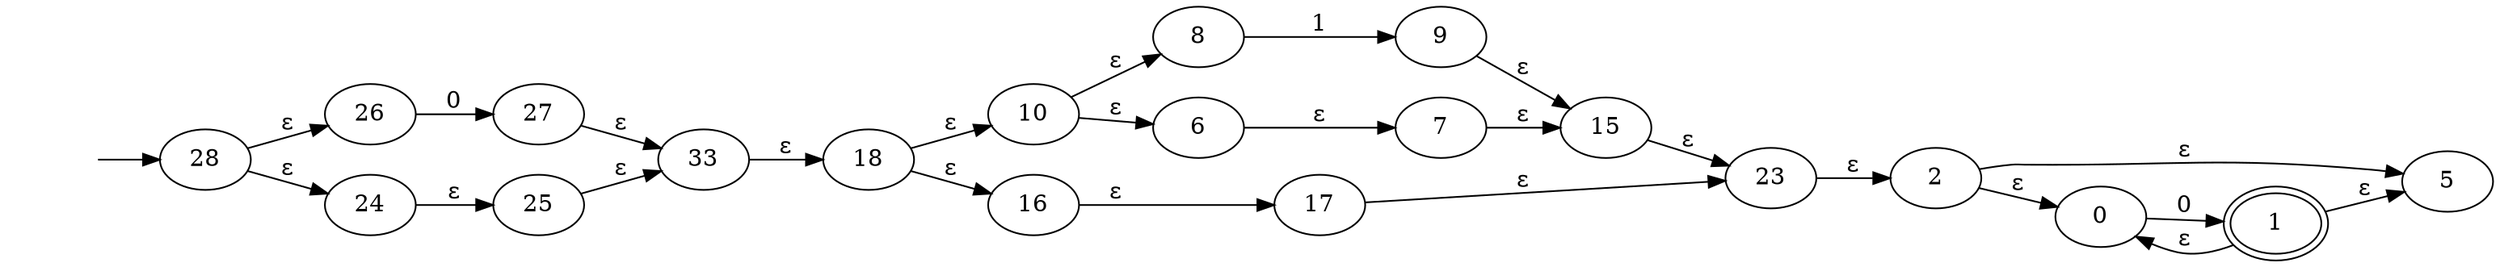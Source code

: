 digraph {
	graph [rankdir=LR]
	inicio [label="" shape=none]
	28
	inicio -> 28
	28 -> 26 [label="ε"]
	28 -> 24 [label="ε"]
	26
	26 -> 27 [label=0]
	24
	24 -> 25 [label="ε"]
	27
	27 -> 33 [label="ε"]
	25
	25 -> 33 [label="ε"]
	33
	33 -> 18 [label="ε"]
	18
	18 -> 10 [label="ε"]
	18 -> 16 [label="ε"]
	10
	10 -> 8 [label="ε"]
	10 -> 6 [label="ε"]
	16
	16 -> 17 [label="ε"]
	8
	8 -> 9 [label=1]
	6
	6 -> 7 [label="ε"]
	17
	17 -> 23 [label="ε"]
	9
	9 -> 15 [label="ε"]
	7
	7 -> 15 [label="ε"]
	23
	23 -> 2 [label="ε"]
	15
	15 -> 23 [label="ε"]
	2
	2 -> 5 [label="ε"]
	2 -> 0 [label="ε"]
	5
	0
	0 -> 1 [label=0]
	1 [peripheries=2]
	1 -> 0 [label="ε"]
	1 -> 5 [label="ε"]
}
